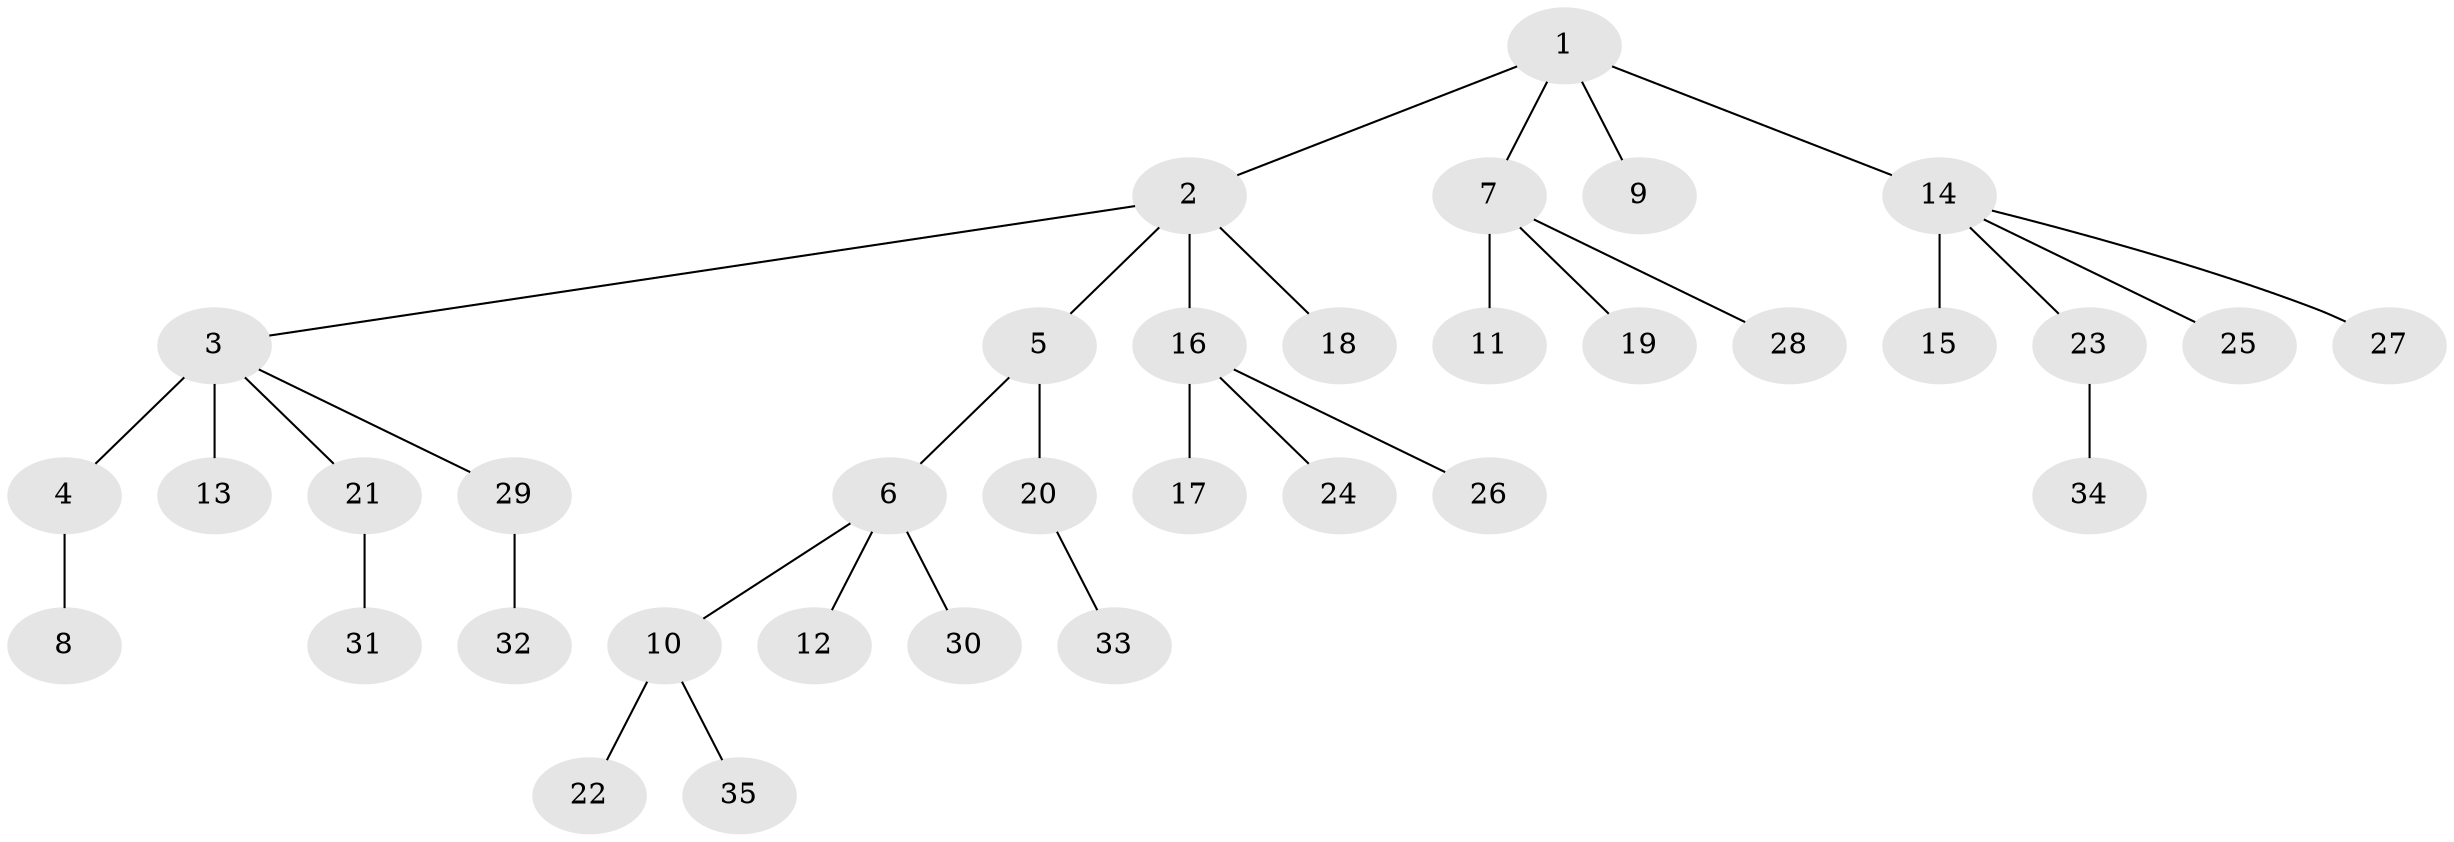 // original degree distribution, {1: 0.4714285714285714, 5: 0.04285714285714286, 2: 0.34285714285714286, 4: 0.07142857142857142, 6: 0.014285714285714285, 7: 0.014285714285714285, 3: 0.04285714285714286}
// Generated by graph-tools (version 1.1) at 2025/36/03/09/25 02:36:51]
// undirected, 35 vertices, 34 edges
graph export_dot {
graph [start="1"]
  node [color=gray90,style=filled];
  1;
  2;
  3;
  4;
  5;
  6;
  7;
  8;
  9;
  10;
  11;
  12;
  13;
  14;
  15;
  16;
  17;
  18;
  19;
  20;
  21;
  22;
  23;
  24;
  25;
  26;
  27;
  28;
  29;
  30;
  31;
  32;
  33;
  34;
  35;
  1 -- 2 [weight=1.0];
  1 -- 7 [weight=1.0];
  1 -- 9 [weight=1.0];
  1 -- 14 [weight=1.0];
  2 -- 3 [weight=1.0];
  2 -- 5 [weight=1.0];
  2 -- 16 [weight=1.0];
  2 -- 18 [weight=1.0];
  3 -- 4 [weight=1.0];
  3 -- 13 [weight=3.0];
  3 -- 21 [weight=1.0];
  3 -- 29 [weight=1.0];
  4 -- 8 [weight=2.0];
  5 -- 6 [weight=1.0];
  5 -- 20 [weight=1.0];
  6 -- 10 [weight=1.0];
  6 -- 12 [weight=1.0];
  6 -- 30 [weight=2.0];
  7 -- 11 [weight=3.0];
  7 -- 19 [weight=1.0];
  7 -- 28 [weight=1.0];
  10 -- 22 [weight=1.0];
  10 -- 35 [weight=1.0];
  14 -- 15 [weight=3.0];
  14 -- 23 [weight=1.0];
  14 -- 25 [weight=1.0];
  14 -- 27 [weight=1.0];
  16 -- 17 [weight=3.0];
  16 -- 24 [weight=1.0];
  16 -- 26 [weight=1.0];
  20 -- 33 [weight=1.0];
  21 -- 31 [weight=1.0];
  23 -- 34 [weight=1.0];
  29 -- 32 [weight=1.0];
}
